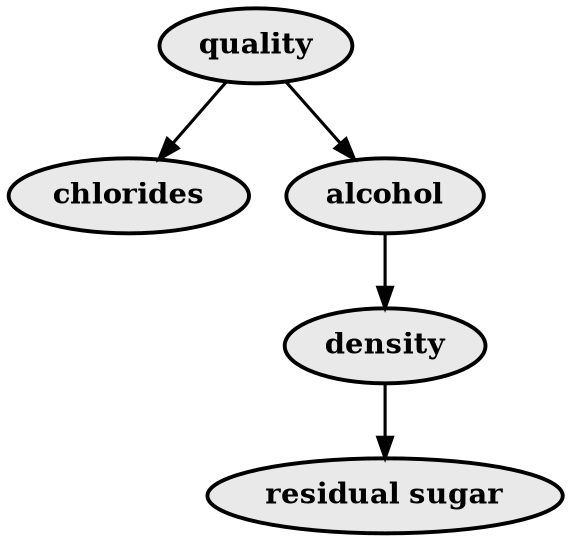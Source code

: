 digraph {
    node [style=filled, fillcolor="#E9E9E9", penwidth=1.875, fontsize=14, fontname="times-bold"]
    edge [penwidth=1.5]
    "quality"->"chlorides"
    "quality"->"alcohol"
    "alcohol"->"density"
    "density"->"residual sugar"
}